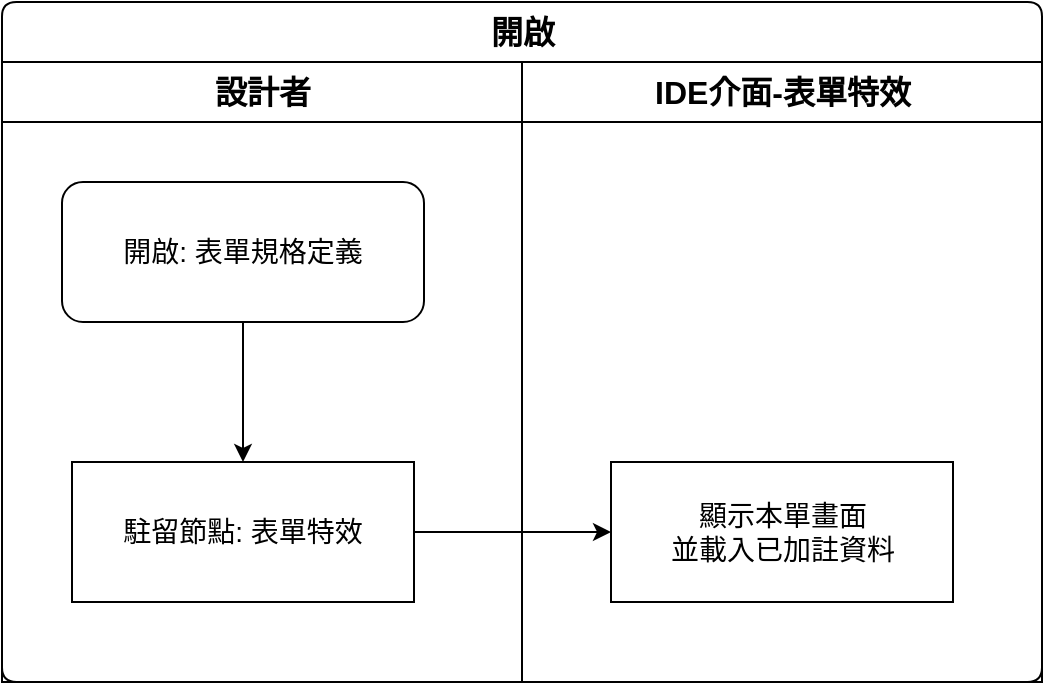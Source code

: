 <mxfile version="14.6.13" type="device" pages="6"><diagram id="2XyVPgjTUtkyjC3mVa3P" name="open"><mxGraphModel dx="1024" dy="616" grid="1" gridSize="10" guides="1" tooltips="1" connect="1" arrows="1" fold="1" page="1" pageScale="1" pageWidth="827" pageHeight="1169" math="0" shadow="0"><root><mxCell id="0"/><mxCell id="1" parent="0"/><mxCell id="YqDWKuyRIdSpfmaJ7y2O-1" value="開啟" style="swimlane;html=1;childLayout=stackLayout;resizeParent=1;resizeParentMax=0;strokeWidth=1;fontSize=16;rounded=1;arcSize=8;startSize=30;labelBackgroundColor=none;align=center;" parent="1" vertex="1"><mxGeometry x="150" y="140" width="520" height="340" as="geometry"/></mxCell><mxCell id="YqDWKuyRIdSpfmaJ7y2O-2" style="edgeStyle=orthogonalEdgeStyle;rounded=0;orthogonalLoop=1;jettySize=auto;html=1;fontSize=14;" parent="YqDWKuyRIdSpfmaJ7y2O-1" source="YqDWKuyRIdSpfmaJ7y2O-6" target="YqDWKuyRIdSpfmaJ7y2O-8" edge="1"><mxGeometry relative="1" as="geometry"/></mxCell><mxCell id="YqDWKuyRIdSpfmaJ7y2O-3" value="設計者" style="swimlane;html=1;startSize=30;fontSize=16;strokeWidth=1;" parent="YqDWKuyRIdSpfmaJ7y2O-1" vertex="1"><mxGeometry y="30" width="260" height="310" as="geometry"/></mxCell><mxCell id="YqDWKuyRIdSpfmaJ7y2O-4" style="edgeStyle=orthogonalEdgeStyle;rounded=0;orthogonalLoop=1;jettySize=auto;html=1;fontSize=14;" parent="YqDWKuyRIdSpfmaJ7y2O-3" source="YqDWKuyRIdSpfmaJ7y2O-5" target="YqDWKuyRIdSpfmaJ7y2O-6" edge="1"><mxGeometry relative="1" as="geometry"/></mxCell><mxCell id="YqDWKuyRIdSpfmaJ7y2O-5" value="開啟: 表單規格定義" style="rounded=1;whiteSpace=wrap;html=1;strokeWidth=1;fontSize=14;" parent="YqDWKuyRIdSpfmaJ7y2O-3" vertex="1"><mxGeometry x="30" y="60" width="181" height="70" as="geometry"/></mxCell><mxCell id="YqDWKuyRIdSpfmaJ7y2O-6" value="駐留節點: 表單特效" style="rounded=0;whiteSpace=wrap;html=1;strokeWidth=1;fontSize=14;" parent="YqDWKuyRIdSpfmaJ7y2O-3" vertex="1"><mxGeometry x="35" y="200" width="171" height="70" as="geometry"/></mxCell><mxCell id="YqDWKuyRIdSpfmaJ7y2O-7" value="IDE介面-表單特效" style="swimlane;html=1;startSize=30;fontSize=16;strokeWidth=1;" parent="YqDWKuyRIdSpfmaJ7y2O-1" vertex="1"><mxGeometry x="260" y="30" width="260" height="310" as="geometry"/></mxCell><mxCell id="YqDWKuyRIdSpfmaJ7y2O-8" value="顯示本單畫面&lt;br&gt;並載入已加註資料" style="rounded=0;whiteSpace=wrap;html=1;strokeWidth=1;fontSize=14;" parent="YqDWKuyRIdSpfmaJ7y2O-7" vertex="1"><mxGeometry x="44.5" y="200" width="171" height="70" as="geometry"/></mxCell></root></mxGraphModel></diagram><diagram id="d8BIO7h5sFg_m8nIfOS6" name="baaSwitchingTabNo"><mxGraphModel dx="1024" dy="616" grid="1" gridSize="10" guides="1" tooltips="1" connect="1" arrows="1" fold="1" page="1" pageScale="1" pageWidth="827" pageHeight="1169" math="0" shadow="0"><root><mxCell id="wdeI_JBiOLc2GcFRqhSy-0"/><mxCell id="wdeI_JBiOLc2GcFRqhSy-1" parent="wdeI_JBiOLc2GcFRqhSy-0"/><mxCell id="wdeI_JBiOLc2GcFRqhSy-2" value="頁籤元件" style="swimlane;html=1;childLayout=stackLayout;resizeParent=1;resizeParentMax=0;strokeWidth=1;fontSize=16;rounded=1;arcSize=8;startSize=30;labelBackgroundColor=none;align=center;" parent="wdeI_JBiOLc2GcFRqhSy-1" vertex="1"><mxGeometry x="150" y="140" width="520" height="340" as="geometry"/></mxCell><mxCell id="wdeI_JBiOLc2GcFRqhSy-3" style="edgeStyle=orthogonalEdgeStyle;rounded=0;orthogonalLoop=1;jettySize=auto;html=1;fontSize=14;" parent="wdeI_JBiOLc2GcFRqhSy-2" source="wdeI_JBiOLc2GcFRqhSy-7" target="wdeI_JBiOLc2GcFRqhSy-9" edge="1"><mxGeometry relative="1" as="geometry"/></mxCell><mxCell id="wdeI_JBiOLc2GcFRqhSy-4" value="設計者" style="swimlane;html=1;startSize=30;fontSize=16;strokeWidth=1;" parent="wdeI_JBiOLc2GcFRqhSy-2" vertex="1"><mxGeometry y="30" width="260" height="310" as="geometry"/></mxCell><mxCell id="wdeI_JBiOLc2GcFRqhSy-5" style="edgeStyle=orthogonalEdgeStyle;rounded=0;orthogonalLoop=1;jettySize=auto;html=1;fontSize=14;" parent="wdeI_JBiOLc2GcFRqhSy-4" source="wdeI_JBiOLc2GcFRqhSy-6" target="wdeI_JBiOLc2GcFRqhSy-7" edge="1"><mxGeometry relative="1" as="geometry"/></mxCell><mxCell id="wdeI_JBiOLc2GcFRqhSy-6" value="開啟: 表單特效" style="rounded=1;whiteSpace=wrap;html=1;strokeWidth=1;fontSize=14;" parent="wdeI_JBiOLc2GcFRqhSy-4" vertex="1"><mxGeometry x="30" y="60" width="181" height="70" as="geometry"/></mxCell><mxCell id="wdeI_JBiOLc2GcFRqhSy-7" value="切換頁籤元件" style="rounded=0;whiteSpace=wrap;html=1;strokeWidth=1;fontSize=14;" parent="wdeI_JBiOLc2GcFRqhSy-4" vertex="1"><mxGeometry x="35" y="200" width="171" height="70" as="geometry"/></mxCell><mxCell id="wdeI_JBiOLc2GcFRqhSy-8" value="IDE介面-表單特效" style="swimlane;html=1;startSize=30;fontSize=16;strokeWidth=1;" parent="wdeI_JBiOLc2GcFRqhSy-2" vertex="1"><mxGeometry x="260" y="30" width="260" height="310" as="geometry"/></mxCell><mxCell id="wdeI_JBiOLc2GcFRqhSy-9" value="切換後清空欄位: &lt;br&gt;頁籤名稱" style="rounded=0;whiteSpace=wrap;html=1;strokeWidth=1;fontSize=14;" parent="wdeI_JBiOLc2GcFRqhSy-8" vertex="1"><mxGeometry x="44.5" y="200" width="171" height="70" as="geometry"/></mxCell></root></mxGraphModel></diagram><diagram id="lV9UO8uqvECMXK2RwUCv" name="3_baaftDownQueryType"><mxGraphModel dx="1024" dy="616" grid="1" gridSize="10" guides="1" tooltips="1" connect="1" arrows="1" fold="1" page="1" pageScale="1" pageWidth="827" pageHeight="1169" math="0" shadow="0"><root><mxCell id="3tjbEh3xtyyZo2U5ckLv-0"/><mxCell id="3tjbEh3xtyyZo2U5ckLv-1" parent="3tjbEh3xtyyZo2U5ckLv-0"/><mxCell id="V1thn4_XeKrCafYSZHHv-0" value="查表來源" style="swimlane;html=1;childLayout=stackLayout;resizeParent=1;resizeParentMax=0;strokeWidth=1;fontSize=16;rounded=1;arcSize=8;startSize=30;labelBackgroundColor=none;align=center;" parent="3tjbEh3xtyyZo2U5ckLv-1" vertex="1"><mxGeometry x="150" y="140" width="520" height="340" as="geometry"/></mxCell><mxCell id="V1thn4_XeKrCafYSZHHv-1" style="edgeStyle=orthogonalEdgeStyle;rounded=0;orthogonalLoop=1;jettySize=auto;html=1;fontSize=14;" parent="V1thn4_XeKrCafYSZHHv-0" source="V1thn4_XeKrCafYSZHHv-5" target="V1thn4_XeKrCafYSZHHv-7" edge="1"><mxGeometry relative="1" as="geometry"/></mxCell><mxCell id="V1thn4_XeKrCafYSZHHv-2" value="設計者" style="swimlane;html=1;startSize=30;fontSize=16;strokeWidth=1;" parent="V1thn4_XeKrCafYSZHHv-0" vertex="1"><mxGeometry y="30" width="260" height="310" as="geometry"/></mxCell><mxCell id="V1thn4_XeKrCafYSZHHv-3" style="edgeStyle=orthogonalEdgeStyle;rounded=0;orthogonalLoop=1;jettySize=auto;html=1;fontSize=14;" parent="V1thn4_XeKrCafYSZHHv-2" source="V1thn4_XeKrCafYSZHHv-4" target="V1thn4_XeKrCafYSZHHv-5" edge="1"><mxGeometry relative="1" as="geometry"/></mxCell><mxCell id="V1thn4_XeKrCafYSZHHv-4" value="開啟: 表單特效" style="rounded=1;whiteSpace=wrap;html=1;strokeWidth=1;fontSize=14;" parent="V1thn4_XeKrCafYSZHHv-2" vertex="1"><mxGeometry x="30" y="60" width="181" height="70" as="geometry"/></mxCell><mxCell id="V1thn4_XeKrCafYSZHHv-5" value="切換查表來源" style="rounded=0;whiteSpace=wrap;html=1;strokeWidth=1;fontSize=14;" parent="V1thn4_XeKrCafYSZHHv-2" vertex="1"><mxGeometry x="35" y="200" width="171" height="70" as="geometry"/></mxCell><mxCell id="V1thn4_XeKrCafYSZHHv-6" value="IDE介面-表單特效" style="swimlane;html=1;startSize=30;fontSize=16;strokeWidth=1;" parent="V1thn4_XeKrCafYSZHHv-0" vertex="1"><mxGeometry x="260" y="30" width="260" height="310" as="geometry"/></mxCell><mxCell id="V1thn4_XeKrCafYSZHHv-7" value="切換後清空欄位: &lt;br&gt;來源表格&lt;br&gt;&amp;nbsp; &amp;nbsp; 檢視表參數&lt;br&gt;過濾條件" style="rounded=0;whiteSpace=wrap;html=1;strokeWidth=1;fontSize=14;" parent="V1thn4_XeKrCafYSZHHv-6" vertex="1"><mxGeometry x="44.5" y="195" width="171" height="80" as="geometry"/></mxCell></root></mxGraphModel></diagram><diagram id="jFKTChLdvKrzoBJfkvwS" name="3_baaSourceTableNo"><mxGraphModel dx="1024" dy="616" grid="1" gridSize="10" guides="1" tooltips="1" connect="1" arrows="1" fold="1" page="1" pageScale="1" pageWidth="827" pageHeight="1169" math="0" shadow="0"><root><mxCell id="5qq4gfZ2A4TNnSIMUy4g-0"/><mxCell id="5qq4gfZ2A4TNnSIMUy4g-1" parent="5qq4gfZ2A4TNnSIMUy4g-0"/><mxCell id="5qq4gfZ2A4TNnSIMUy4g-37" value="來源表格" style="swimlane;html=1;childLayout=stackLayout;resizeParent=1;resizeParentMax=0;strokeWidth=1;fontSize=16;rounded=1;arcSize=8;startSize=30;labelBackgroundColor=none;align=center;" parent="5qq4gfZ2A4TNnSIMUy4g-1" vertex="1"><mxGeometry x="50" y="40" width="980" height="590" as="geometry"/></mxCell><mxCell id="5qq4gfZ2A4TNnSIMUy4g-38" value="設計者" style="swimlane;html=1;startSize=30;fontSize=16;strokeWidth=1;" parent="5qq4gfZ2A4TNnSIMUy4g-37" vertex="1"><mxGeometry y="30" width="260" height="560" as="geometry"/></mxCell><mxCell id="5qq4gfZ2A4TNnSIMUy4g-39" style="edgeStyle=orthogonalEdgeStyle;rounded=0;orthogonalLoop=1;jettySize=auto;html=1;fontSize=14;" parent="5qq4gfZ2A4TNnSIMUy4g-38" source="5qq4gfZ2A4TNnSIMUy4g-40" target="5qq4gfZ2A4TNnSIMUy4g-42" edge="1"><mxGeometry relative="1" as="geometry"/></mxCell><mxCell id="5qq4gfZ2A4TNnSIMUy4g-40" value="開啟: 表單特效" style="rounded=1;whiteSpace=wrap;html=1;strokeWidth=1;fontSize=14;" parent="5qq4gfZ2A4TNnSIMUy4g-38" vertex="1"><mxGeometry x="30" y="60" width="181" height="70" as="geometry"/></mxCell><mxCell id="5qq4gfZ2A4TNnSIMUy4g-41" style="edgeStyle=orthogonalEdgeStyle;rounded=0;orthogonalLoop=1;jettySize=auto;html=1;" parent="5qq4gfZ2A4TNnSIMUy4g-38" source="5qq4gfZ2A4TNnSIMUy4g-42" target="5qq4gfZ2A4TNnSIMUy4g-45" edge="1"><mxGeometry relative="1" as="geometry"/></mxCell><mxCell id="5qq4gfZ2A4TNnSIMUy4g-42" value="執行按鈕: 來源表格" style="rounded=0;whiteSpace=wrap;html=1;strokeWidth=1;fontSize=14;" parent="5qq4gfZ2A4TNnSIMUy4g-38" vertex="1"><mxGeometry x="35" y="200" width="171" height="70" as="geometry"/></mxCell><mxCell id="5qq4gfZ2A4TNnSIMUy4g-43" style="edgeStyle=orthogonalEdgeStyle;rounded=0;orthogonalLoop=1;jettySize=auto;html=1;" parent="5qq4gfZ2A4TNnSIMUy4g-38" source="5qq4gfZ2A4TNnSIMUy4g-45" target="5qq4gfZ2A4TNnSIMUy4g-46" edge="1"><mxGeometry relative="1" as="geometry"/></mxCell><mxCell id="5qq4gfZ2A4TNnSIMUy4g-44" value="&lt;font style=&quot;font-size: 14px&quot;&gt;否&lt;/font&gt;" style="edgeLabel;html=1;align=center;verticalAlign=middle;resizable=0;points=[];" parent="5qq4gfZ2A4TNnSIMUy4g-43" vertex="1" connectable="0"><mxGeometry x="-0.293" y="-1" relative="1" as="geometry"><mxPoint as="offset"/></mxGeometry></mxCell><mxCell id="5qq4gfZ2A4TNnSIMUy4g-45" value="當來源=檢視表" style="rhombus;whiteSpace=wrap;html=1;fontSize=14;" parent="5qq4gfZ2A4TNnSIMUy4g-38" vertex="1"><mxGeometry x="35" y="330" width="160" height="70" as="geometry"/></mxCell><mxCell id="5qq4gfZ2A4TNnSIMUy4g-46" value="當來源=資料表" style="rhombus;whiteSpace=wrap;html=1;fontSize=14;" parent="5qq4gfZ2A4TNnSIMUy4g-38" vertex="1"><mxGeometry x="35" y="457" width="160" height="70" as="geometry"/></mxCell><mxCell id="5qq4gfZ2A4TNnSIMUy4g-48" value="IDE介面-檢視表" style="swimlane;html=1;startSize=30;fontSize=16;strokeWidth=1;" parent="5qq4gfZ2A4TNnSIMUy4g-37" vertex="1"><mxGeometry x="260" y="30" width="240" height="560" as="geometry"/></mxCell><mxCell id="5qq4gfZ2A4TNnSIMUy4g-49" value="開啟: 檢視表" style="rounded=0;whiteSpace=wrap;html=1;strokeWidth=1;fontSize=14;" parent="5qq4gfZ2A4TNnSIMUy4g-48" vertex="1"><mxGeometry x="36.5" y="330" width="171" height="70" as="geometry"/></mxCell><mxCell id="5qq4gfZ2A4TNnSIMUy4g-50" style="edgeStyle=orthogonalEdgeStyle;rounded=0;orthogonalLoop=1;jettySize=auto;html=1;" parent="5qq4gfZ2A4TNnSIMUy4g-37" source="5qq4gfZ2A4TNnSIMUy4g-45" target="5qq4gfZ2A4TNnSIMUy4g-49" edge="1"><mxGeometry relative="1" as="geometry"/></mxCell><mxCell id="5qq4gfZ2A4TNnSIMUy4g-51" value="是" style="edgeLabel;html=1;align=center;verticalAlign=middle;resizable=0;points=[];fontSize=14;" parent="5qq4gfZ2A4TNnSIMUy4g-50" vertex="1" connectable="0"><mxGeometry x="-0.258" y="1" relative="1" as="geometry"><mxPoint as="offset"/></mxGeometry></mxCell><mxCell id="5qq4gfZ2A4TNnSIMUy4g-52" style="edgeStyle=orthogonalEdgeStyle;rounded=0;orthogonalLoop=1;jettySize=auto;html=1;" parent="5qq4gfZ2A4TNnSIMUy4g-37" source="5qq4gfZ2A4TNnSIMUy4g-46" target="5qq4gfZ2A4TNnSIMUy4g-55" edge="1"><mxGeometry relative="1" as="geometry"/></mxCell><mxCell id="5qq4gfZ2A4TNnSIMUy4g-53" value="是" style="edgeLabel;html=1;align=center;verticalAlign=middle;resizable=0;points=[];fontSize=14;" parent="5qq4gfZ2A4TNnSIMUy4g-52" vertex="1" connectable="0"><mxGeometry x="-0.759" relative="1" as="geometry"><mxPoint as="offset"/></mxGeometry></mxCell><mxCell id="5qq4gfZ2A4TNnSIMUy4g-54" value="IDE介面-資料表" style="swimlane;html=1;startSize=30;fontSize=16;strokeWidth=1;" parent="5qq4gfZ2A4TNnSIMUy4g-37" vertex="1"><mxGeometry x="500" y="30" width="240" height="560" as="geometry"/></mxCell><mxCell id="5qq4gfZ2A4TNnSIMUy4g-55" value="開啟: 資料表" style="rounded=0;whiteSpace=wrap;html=1;strokeWidth=1;fontSize=14;" parent="5qq4gfZ2A4TNnSIMUy4g-54" vertex="1"><mxGeometry x="37.5" y="457" width="171" height="70" as="geometry"/></mxCell><mxCell id="hihadRulj-xeMvM6L78y-0" value="IDE介面-表單特效" style="swimlane;html=1;startSize=30;fontSize=16;strokeWidth=1;" parent="5qq4gfZ2A4TNnSIMUy4g-37" vertex="1"><mxGeometry x="740" y="30" width="240" height="560" as="geometry"/></mxCell><mxCell id="hihadRulj-xeMvM6L78y-1" value="&lt;span style=&quot;text-align: left&quot;&gt;切換後清空下列欄位:&lt;/span&gt;&lt;span style=&quot;text-align: left&quot;&gt;&amp;nbsp;&amp;nbsp;&lt;/span&gt;&lt;br style=&quot;text-align: left&quot;&gt;&lt;div style=&quot;text-align: left ; line-height: 19px&quot;&gt;&amp;nbsp; &amp;nbsp;檢視表參數&lt;/div&gt;&lt;div style=&quot;text-align: left ; line-height: 19px&quot;&gt;&amp;nbsp; &amp;nbsp;過濾條件&lt;/div&gt;" style="rounded=0;whiteSpace=wrap;html=1;strokeWidth=1;fontSize=14;" parent="hihadRulj-xeMvM6L78y-0" vertex="1"><mxGeometry x="37.5" y="457" width="171" height="70" as="geometry"/></mxCell><mxCell id="hihadRulj-xeMvM6L78y-2" style="edgeStyle=orthogonalEdgeStyle;rounded=0;orthogonalLoop=1;jettySize=auto;html=1;entryX=0.5;entryY=0;entryDx=0;entryDy=0;" parent="5qq4gfZ2A4TNnSIMUy4g-37" source="5qq4gfZ2A4TNnSIMUy4g-49" target="hihadRulj-xeMvM6L78y-1" edge="1"><mxGeometry relative="1" as="geometry"/></mxCell><mxCell id="hihadRulj-xeMvM6L78y-3" style="edgeStyle=orthogonalEdgeStyle;rounded=0;orthogonalLoop=1;jettySize=auto;html=1;entryX=0;entryY=0.5;entryDx=0;entryDy=0;" parent="5qq4gfZ2A4TNnSIMUy4g-37" source="5qq4gfZ2A4TNnSIMUy4g-55" target="hihadRulj-xeMvM6L78y-1" edge="1"><mxGeometry relative="1" as="geometry"/></mxCell></root></mxGraphModel></diagram><diagram id="lLwPAB3kln4rviR_5PcV" name="6_baaftDownQueryType"><mxGraphModel dx="1024" dy="616" grid="1" gridSize="10" guides="1" tooltips="1" connect="1" arrows="1" fold="1" page="1" pageScale="1" pageWidth="827" pageHeight="1169" math="0" shadow="0"><root><mxCell id="5WAOeEs2y4jUqqzKpYt1-0"/><mxCell id="5WAOeEs2y4jUqqzKpYt1-1" parent="5WAOeEs2y4jUqqzKpYt1-0"/><mxCell id="Wb5FaaF0aoEqhB2SsmU7-0" value="查表來源" style="swimlane;html=1;childLayout=stackLayout;resizeParent=1;resizeParentMax=0;strokeWidth=1;fontSize=16;rounded=1;arcSize=8;startSize=30;labelBackgroundColor=none;align=center;" vertex="1" parent="5WAOeEs2y4jUqqzKpYt1-1"><mxGeometry x="150" y="140" width="520" height="340" as="geometry"/></mxCell><mxCell id="Wb5FaaF0aoEqhB2SsmU7-1" style="edgeStyle=orthogonalEdgeStyle;rounded=0;orthogonalLoop=1;jettySize=auto;html=1;fontSize=14;" edge="1" parent="Wb5FaaF0aoEqhB2SsmU7-0" source="Wb5FaaF0aoEqhB2SsmU7-5" target="Wb5FaaF0aoEqhB2SsmU7-7"><mxGeometry relative="1" as="geometry"/></mxCell><mxCell id="Wb5FaaF0aoEqhB2SsmU7-2" value="設計者" style="swimlane;html=1;startSize=30;fontSize=16;strokeWidth=1;" vertex="1" parent="Wb5FaaF0aoEqhB2SsmU7-0"><mxGeometry y="30" width="260" height="310" as="geometry"/></mxCell><mxCell id="Wb5FaaF0aoEqhB2SsmU7-3" style="edgeStyle=orthogonalEdgeStyle;rounded=0;orthogonalLoop=1;jettySize=auto;html=1;fontSize=14;" edge="1" parent="Wb5FaaF0aoEqhB2SsmU7-2" source="Wb5FaaF0aoEqhB2SsmU7-4" target="Wb5FaaF0aoEqhB2SsmU7-5"><mxGeometry relative="1" as="geometry"/></mxCell><mxCell id="Wb5FaaF0aoEqhB2SsmU7-4" value="開啟: 表單特效" style="rounded=1;whiteSpace=wrap;html=1;strokeWidth=1;fontSize=14;" vertex="1" parent="Wb5FaaF0aoEqhB2SsmU7-2"><mxGeometry x="30" y="60" width="181" height="70" as="geometry"/></mxCell><mxCell id="Wb5FaaF0aoEqhB2SsmU7-5" value="切換查表來源" style="rounded=0;whiteSpace=wrap;html=1;strokeWidth=1;fontSize=14;" vertex="1" parent="Wb5FaaF0aoEqhB2SsmU7-2"><mxGeometry x="35" y="200" width="171" height="70" as="geometry"/></mxCell><mxCell id="Wb5FaaF0aoEqhB2SsmU7-6" value="IDE介面-表單特效" style="swimlane;html=1;startSize=30;fontSize=16;strokeWidth=1;" vertex="1" parent="Wb5FaaF0aoEqhB2SsmU7-0"><mxGeometry x="260" y="30" width="260" height="310" as="geometry"/></mxCell><mxCell id="Wb5FaaF0aoEqhB2SsmU7-7" value="切換後清空欄位: &lt;br&gt;來源表格&lt;br&gt;&amp;nbsp; &amp;nbsp; 檢視表參數&lt;br&gt;過濾條件" style="rounded=0;whiteSpace=wrap;html=1;strokeWidth=1;fontSize=14;" vertex="1" parent="Wb5FaaF0aoEqhB2SsmU7-6"><mxGeometry x="44.5" y="195" width="171" height="80" as="geometry"/></mxCell></root></mxGraphModel></diagram><diagram id="CFVW_ittCfRMvzcXOXgb" name="6_baaSourceTableNo"><mxGraphModel dx="1024" dy="616" grid="1" gridSize="10" guides="1" tooltips="1" connect="1" arrows="1" fold="1" page="1" pageScale="1" pageWidth="827" pageHeight="1169" math="0" shadow="0"><root><mxCell id="1KPBI4Nb_EFl1ts7qX4z-0"/><mxCell id="1KPBI4Nb_EFl1ts7qX4z-1" parent="1KPBI4Nb_EFl1ts7qX4z-0"/><mxCell id="ZKc_O2ZaOq9rGhNpbfw0-0" value="來源表格" style="swimlane;html=1;childLayout=stackLayout;resizeParent=1;resizeParentMax=0;strokeWidth=1;fontSize=16;rounded=1;arcSize=8;startSize=30;labelBackgroundColor=none;align=center;" vertex="1" parent="1KPBI4Nb_EFl1ts7qX4z-1"><mxGeometry x="50" y="40" width="980" height="590" as="geometry"/></mxCell><mxCell id="ZKc_O2ZaOq9rGhNpbfw0-1" value="設計者" style="swimlane;html=1;startSize=30;fontSize=16;strokeWidth=1;" vertex="1" parent="ZKc_O2ZaOq9rGhNpbfw0-0"><mxGeometry y="30" width="260" height="560" as="geometry"/></mxCell><mxCell id="ZKc_O2ZaOq9rGhNpbfw0-2" style="edgeStyle=orthogonalEdgeStyle;rounded=0;orthogonalLoop=1;jettySize=auto;html=1;fontSize=14;" edge="1" parent="ZKc_O2ZaOq9rGhNpbfw0-1" source="ZKc_O2ZaOq9rGhNpbfw0-3" target="ZKc_O2ZaOq9rGhNpbfw0-5"><mxGeometry relative="1" as="geometry"/></mxCell><mxCell id="ZKc_O2ZaOq9rGhNpbfw0-3" value="開啟: 表單特效" style="rounded=1;whiteSpace=wrap;html=1;strokeWidth=1;fontSize=14;" vertex="1" parent="ZKc_O2ZaOq9rGhNpbfw0-1"><mxGeometry x="30" y="60" width="181" height="70" as="geometry"/></mxCell><mxCell id="ZKc_O2ZaOq9rGhNpbfw0-4" style="edgeStyle=orthogonalEdgeStyle;rounded=0;orthogonalLoop=1;jettySize=auto;html=1;" edge="1" parent="ZKc_O2ZaOq9rGhNpbfw0-1" source="ZKc_O2ZaOq9rGhNpbfw0-5" target="ZKc_O2ZaOq9rGhNpbfw0-8"><mxGeometry relative="1" as="geometry"/></mxCell><mxCell id="ZKc_O2ZaOq9rGhNpbfw0-5" value="執行按鈕: 來源表格" style="rounded=0;whiteSpace=wrap;html=1;strokeWidth=1;fontSize=14;" vertex="1" parent="ZKc_O2ZaOq9rGhNpbfw0-1"><mxGeometry x="35" y="200" width="171" height="70" as="geometry"/></mxCell><mxCell id="ZKc_O2ZaOq9rGhNpbfw0-6" style="edgeStyle=orthogonalEdgeStyle;rounded=0;orthogonalLoop=1;jettySize=auto;html=1;" edge="1" parent="ZKc_O2ZaOq9rGhNpbfw0-1" source="ZKc_O2ZaOq9rGhNpbfw0-8" target="ZKc_O2ZaOq9rGhNpbfw0-9"><mxGeometry relative="1" as="geometry"/></mxCell><mxCell id="ZKc_O2ZaOq9rGhNpbfw0-7" value="&lt;font style=&quot;font-size: 14px&quot;&gt;否&lt;/font&gt;" style="edgeLabel;html=1;align=center;verticalAlign=middle;resizable=0;points=[];" vertex="1" connectable="0" parent="ZKc_O2ZaOq9rGhNpbfw0-6"><mxGeometry x="-0.293" y="-1" relative="1" as="geometry"><mxPoint as="offset"/></mxGeometry></mxCell><mxCell id="ZKc_O2ZaOq9rGhNpbfw0-8" value="當來源=檢視表" style="rhombus;whiteSpace=wrap;html=1;fontSize=14;" vertex="1" parent="ZKc_O2ZaOq9rGhNpbfw0-1"><mxGeometry x="35" y="330" width="160" height="70" as="geometry"/></mxCell><mxCell id="ZKc_O2ZaOq9rGhNpbfw0-9" value="當來源=資料表" style="rhombus;whiteSpace=wrap;html=1;fontSize=14;" vertex="1" parent="ZKc_O2ZaOq9rGhNpbfw0-1"><mxGeometry x="35" y="457" width="160" height="70" as="geometry"/></mxCell><mxCell id="ZKc_O2ZaOq9rGhNpbfw0-10" value="IDE介面-檢視表" style="swimlane;html=1;startSize=30;fontSize=16;strokeWidth=1;" vertex="1" parent="ZKc_O2ZaOq9rGhNpbfw0-0"><mxGeometry x="260" y="30" width="240" height="560" as="geometry"/></mxCell><mxCell id="ZKc_O2ZaOq9rGhNpbfw0-11" value="開啟: 檢視表" style="rounded=0;whiteSpace=wrap;html=1;strokeWidth=1;fontSize=14;" vertex="1" parent="ZKc_O2ZaOq9rGhNpbfw0-10"><mxGeometry x="36.5" y="330" width="171" height="70" as="geometry"/></mxCell><mxCell id="ZKc_O2ZaOq9rGhNpbfw0-12" style="edgeStyle=orthogonalEdgeStyle;rounded=0;orthogonalLoop=1;jettySize=auto;html=1;" edge="1" parent="ZKc_O2ZaOq9rGhNpbfw0-0" source="ZKc_O2ZaOq9rGhNpbfw0-8" target="ZKc_O2ZaOq9rGhNpbfw0-11"><mxGeometry relative="1" as="geometry"/></mxCell><mxCell id="ZKc_O2ZaOq9rGhNpbfw0-13" value="是" style="edgeLabel;html=1;align=center;verticalAlign=middle;resizable=0;points=[];fontSize=14;" vertex="1" connectable="0" parent="ZKc_O2ZaOq9rGhNpbfw0-12"><mxGeometry x="-0.258" y="1" relative="1" as="geometry"><mxPoint as="offset"/></mxGeometry></mxCell><mxCell id="ZKc_O2ZaOq9rGhNpbfw0-14" style="edgeStyle=orthogonalEdgeStyle;rounded=0;orthogonalLoop=1;jettySize=auto;html=1;" edge="1" parent="ZKc_O2ZaOq9rGhNpbfw0-0" source="ZKc_O2ZaOq9rGhNpbfw0-9" target="ZKc_O2ZaOq9rGhNpbfw0-17"><mxGeometry relative="1" as="geometry"/></mxCell><mxCell id="ZKc_O2ZaOq9rGhNpbfw0-15" value="是" style="edgeLabel;html=1;align=center;verticalAlign=middle;resizable=0;points=[];fontSize=14;" vertex="1" connectable="0" parent="ZKc_O2ZaOq9rGhNpbfw0-14"><mxGeometry x="-0.759" relative="1" as="geometry"><mxPoint as="offset"/></mxGeometry></mxCell><mxCell id="ZKc_O2ZaOq9rGhNpbfw0-16" value="IDE介面-資料表" style="swimlane;html=1;startSize=30;fontSize=16;strokeWidth=1;" vertex="1" parent="ZKc_O2ZaOq9rGhNpbfw0-0"><mxGeometry x="500" y="30" width="240" height="560" as="geometry"/></mxCell><mxCell id="ZKc_O2ZaOq9rGhNpbfw0-17" value="開啟: 資料表" style="rounded=0;whiteSpace=wrap;html=1;strokeWidth=1;fontSize=14;" vertex="1" parent="ZKc_O2ZaOq9rGhNpbfw0-16"><mxGeometry x="37.5" y="457" width="171" height="70" as="geometry"/></mxCell><mxCell id="ZKc_O2ZaOq9rGhNpbfw0-18" value="IDE介面-表單特效" style="swimlane;html=1;startSize=30;fontSize=16;strokeWidth=1;" vertex="1" parent="ZKc_O2ZaOq9rGhNpbfw0-0"><mxGeometry x="740" y="30" width="240" height="560" as="geometry"/></mxCell><mxCell id="ZKc_O2ZaOq9rGhNpbfw0-19" value="&lt;span style=&quot;text-align: left&quot;&gt;切換後清空下列欄位:&lt;/span&gt;&lt;span style=&quot;text-align: left&quot;&gt;&amp;nbsp;&amp;nbsp;&lt;/span&gt;&lt;br style=&quot;text-align: left&quot;&gt;&lt;div style=&quot;text-align: left ; line-height: 19px&quot;&gt;&amp;nbsp; &amp;nbsp;檢視表參數&lt;/div&gt;&lt;div style=&quot;text-align: left ; line-height: 19px&quot;&gt;&amp;nbsp; &amp;nbsp;過濾條件&lt;/div&gt;" style="rounded=0;whiteSpace=wrap;html=1;strokeWidth=1;fontSize=14;" vertex="1" parent="ZKc_O2ZaOq9rGhNpbfw0-18"><mxGeometry x="37.5" y="457" width="171" height="70" as="geometry"/></mxCell><mxCell id="ZKc_O2ZaOq9rGhNpbfw0-20" style="edgeStyle=orthogonalEdgeStyle;rounded=0;orthogonalLoop=1;jettySize=auto;html=1;entryX=0.5;entryY=0;entryDx=0;entryDy=0;" edge="1" parent="ZKc_O2ZaOq9rGhNpbfw0-0" source="ZKc_O2ZaOq9rGhNpbfw0-11" target="ZKc_O2ZaOq9rGhNpbfw0-19"><mxGeometry relative="1" as="geometry"/></mxCell><mxCell id="ZKc_O2ZaOq9rGhNpbfw0-21" style="edgeStyle=orthogonalEdgeStyle;rounded=0;orthogonalLoop=1;jettySize=auto;html=1;entryX=0;entryY=0.5;entryDx=0;entryDy=0;" edge="1" parent="ZKc_O2ZaOq9rGhNpbfw0-0" source="ZKc_O2ZaOq9rGhNpbfw0-17" target="ZKc_O2ZaOq9rGhNpbfw0-19"><mxGeometry relative="1" as="geometry"/></mxCell></root></mxGraphModel></diagram></mxfile>